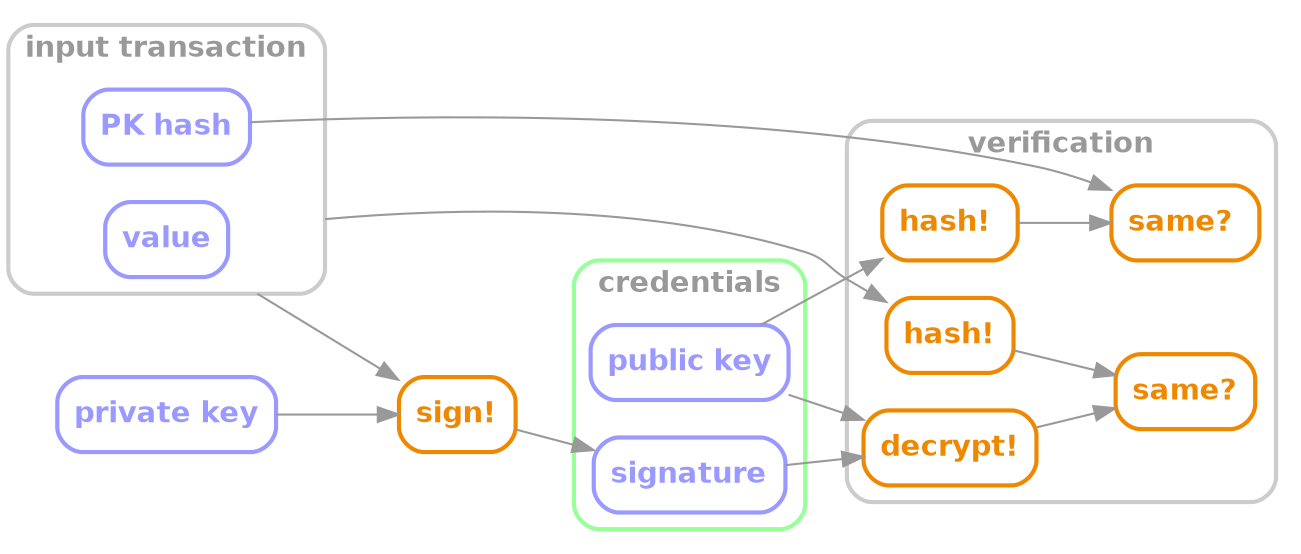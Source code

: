 digraph G {
    compound=true
    rankdir=LR;
    graph [
        K=1.0,
        overlap=false,
        splines = spline,
        style="rounded,bold"
        color="#cccccc"
        fontcolor="#999999",
        fontname="Helvetica-bold"
    ];
    node [
        shape=box
        style="rounded,bold"
        color="#9999ff",
        fontcolor="#9999ff",
        fontname="Helvetica-bold",
    ];
    edge [
        # arrowsize=2,
        color="#999999",
    ];
    subgraph cluster_inputs {
        label="input transaction"
        "PK hash"
        "value"
    };
    subgraph cluster_creds {
        label=credentials
        signature
        "public key"
        graph[
            color="#99ff99"
        ]
    };
    subgraph cluster_verification {
        label=verification
        "hash!"
        "hash! "
        "decrypt!"
        "same?"
        "same? "
    };
    "hash!" [color="#ee8800", fontcolor="#ee8800"]
    "decrypt!" [color="#ee8800", fontcolor="#ee8800"]
    "sign!" [color="#ee8800", fontcolor="#ee8800"]
    "hash! " [color="#ee8800", fontcolor="#ee8800"]
    "same?" [color="#ee8800", fontcolor="#ee8800"]
    "same? " [color="#ee8800", fontcolor="#ee8800"]

    
    # transaction -> "hash!"
    "value" -> "hash!" [ltail=cluster_inputs]
    "hash!" -> "same?"

    # transaction -> "sign!"
    "value" -> "sign!" [ltail=cluster_inputs]
    "private key" -> "sign!"
    "sign!" -> signature
    signature -> "decrypt!"
    "public key" -> "decrypt!"
    "decrypt!" -> "same?"

    "public key" -> "hash! "
    "hash! " -> "same? "
    "PK hash" -> "same? "
}
